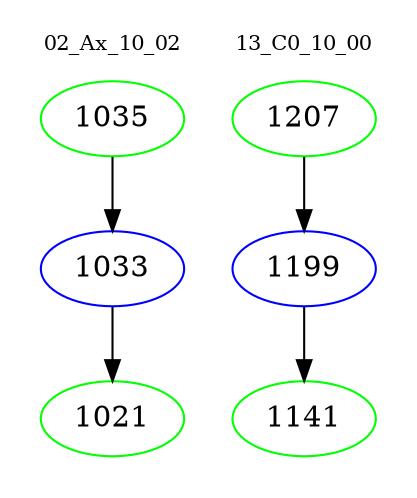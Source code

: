 digraph{
subgraph cluster_0 {
color = white
label = "02_Ax_10_02";
fontsize=10;
T0_1035 [label="1035", color="green"]
T0_1035 -> T0_1033 [color="black"]
T0_1033 [label="1033", color="blue"]
T0_1033 -> T0_1021 [color="black"]
T0_1021 [label="1021", color="green"]
}
subgraph cluster_1 {
color = white
label = "13_C0_10_00";
fontsize=10;
T1_1207 [label="1207", color="green"]
T1_1207 -> T1_1199 [color="black"]
T1_1199 [label="1199", color="blue"]
T1_1199 -> T1_1141 [color="black"]
T1_1141 [label="1141", color="green"]
}
}
